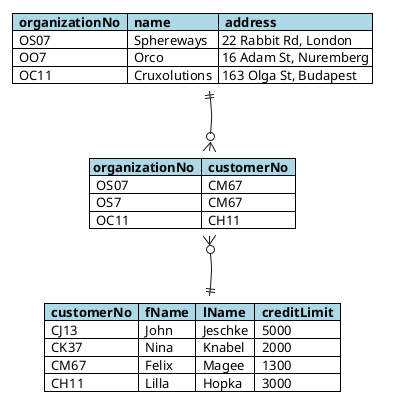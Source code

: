@startuml

<style>
note {
    backgroundcolor white
    shadowing 0
    linecolor transparent
}
</style>

note as Organization
  <#lightblue,#black>|=  organizationNo  |=  name  |=  address  |
  <#white>|  OS07  |  Sphereways  | 22 Rabbit Rd, London |
  <#white>|  OO7  |  Orco  | 16 Adam St, Nuremberg |
  <#white>|  OC11  |  Cruxolutions  | 163 Olga St, Budapest |
end note

note as OrgCust
  <#lightblue,#black>|= organizationNo  |=  customerNo  |
  <#white>|  OS07  |  CM67  |
  <#white>|  OS7  |  CM67  |
  <#white>|  OC11  |  CH11  |
end note

note as Customer
  <#lightblue,#black>|=  customerNo  |=  fName  |=  lName  |=  creditLimit  |
  <#white>|  CJ13  |  John  |  Jeschke  |  5000  |
  <#white>|  CK37  |  Nina  |  Knabel  |  2000  |
  <#white>|  CM67  |  Felix  |  Magee  |  1300  |
  <#white>|  CH11  |  Lilla  |  Hopka  |  3000  |
end note

Organization -[hidden]-> OrgCust
OrgCust -[hidden]-> Customer

Organization ||--o{ OrgCust
Customer ||--o{ OrgCust

@enduml
